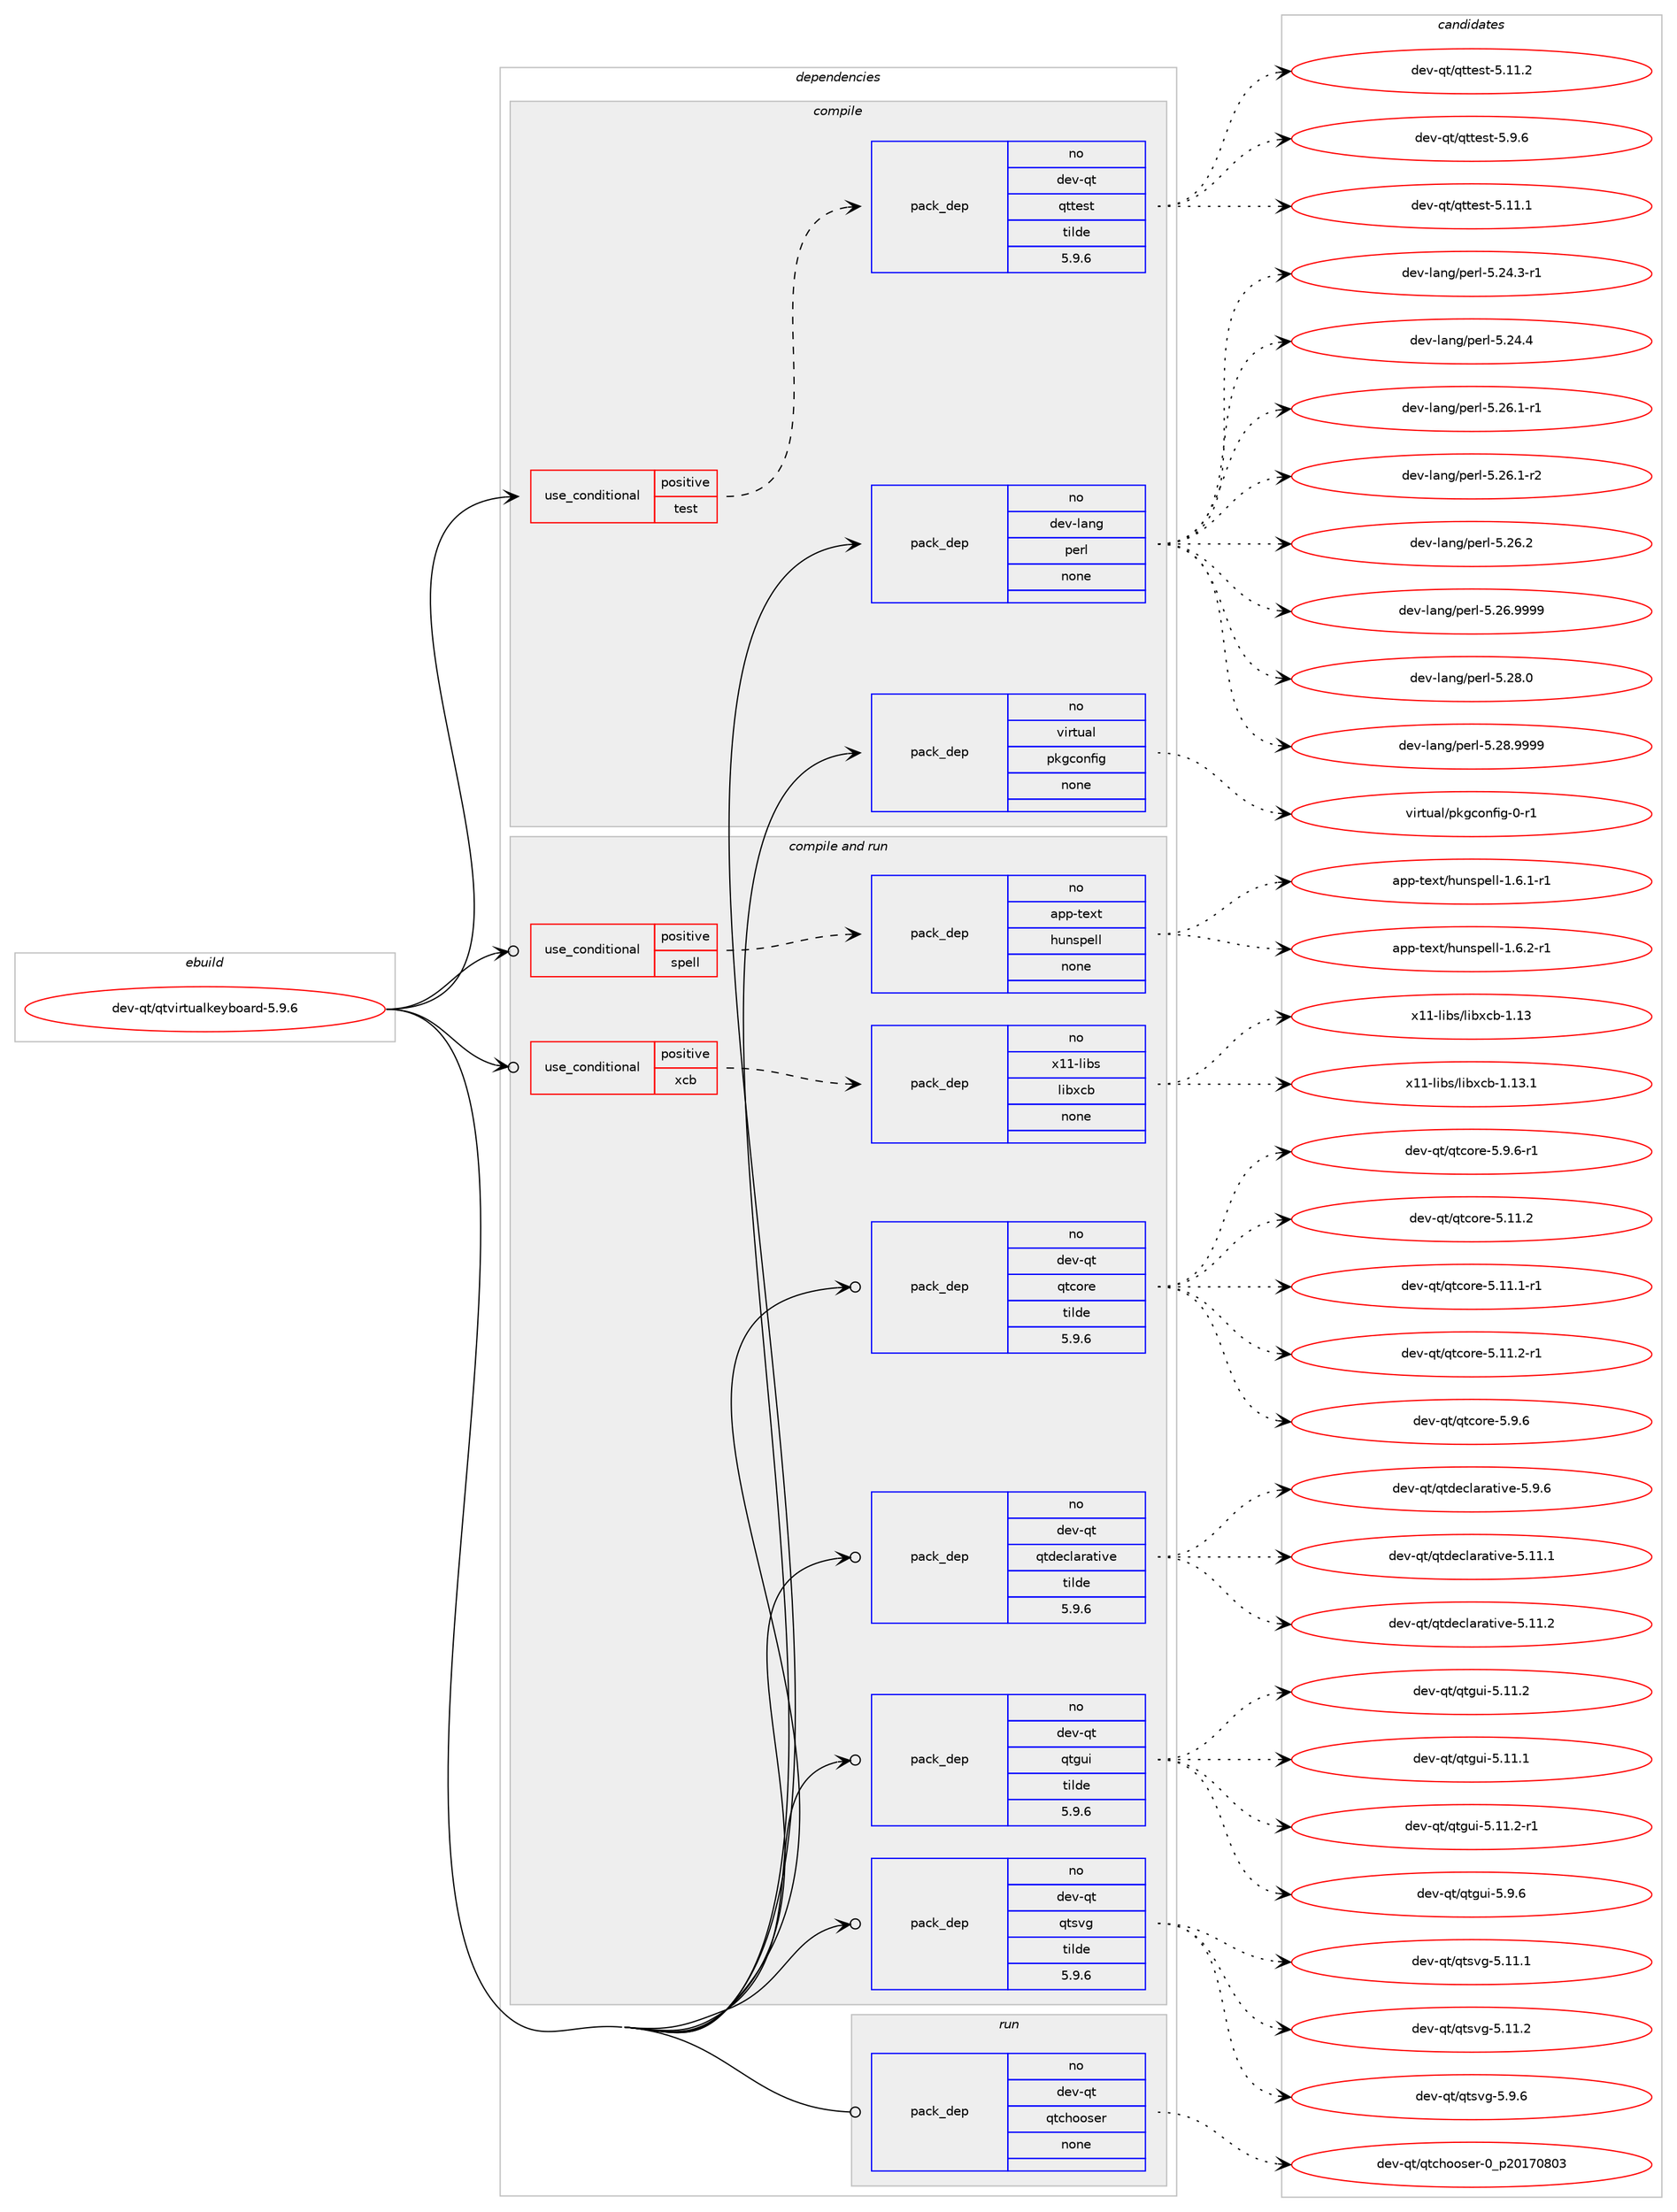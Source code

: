 digraph prolog {

# *************
# Graph options
# *************

newrank=true;
concentrate=true;
compound=true;
graph [rankdir=LR,fontname=Helvetica,fontsize=10,ranksep=1.5];#, ranksep=2.5, nodesep=0.2];
edge  [arrowhead=vee];
node  [fontname=Helvetica,fontsize=10];

# **********
# The ebuild
# **********

subgraph cluster_leftcol {
color=gray;
rank=same;
label=<<i>ebuild</i>>;
id [label="dev-qt/qtvirtualkeyboard-5.9.6", color=red, width=4, href="../dev-qt/qtvirtualkeyboard-5.9.6.svg"];
}

# ****************
# The dependencies
# ****************

subgraph cluster_midcol {
color=gray;
label=<<i>dependencies</i>>;
subgraph cluster_compile {
fillcolor="#eeeeee";
style=filled;
label=<<i>compile</i>>;
subgraph cond665 {
dependency3901 [label=<<TABLE BORDER="0" CELLBORDER="1" CELLSPACING="0" CELLPADDING="4"><TR><TD ROWSPAN="3" CELLPADDING="10">use_conditional</TD></TR><TR><TD>positive</TD></TR><TR><TD>test</TD></TR></TABLE>>, shape=none, color=red];
subgraph pack3123 {
dependency3902 [label=<<TABLE BORDER="0" CELLBORDER="1" CELLSPACING="0" CELLPADDING="4" WIDTH="220"><TR><TD ROWSPAN="6" CELLPADDING="30">pack_dep</TD></TR><TR><TD WIDTH="110">no</TD></TR><TR><TD>dev-qt</TD></TR><TR><TD>qttest</TD></TR><TR><TD>tilde</TD></TR><TR><TD>5.9.6</TD></TR></TABLE>>, shape=none, color=blue];
}
dependency3901:e -> dependency3902:w [weight=20,style="dashed",arrowhead="vee"];
}
id:e -> dependency3901:w [weight=20,style="solid",arrowhead="vee"];
subgraph pack3124 {
dependency3903 [label=<<TABLE BORDER="0" CELLBORDER="1" CELLSPACING="0" CELLPADDING="4" WIDTH="220"><TR><TD ROWSPAN="6" CELLPADDING="30">pack_dep</TD></TR><TR><TD WIDTH="110">no</TD></TR><TR><TD>dev-lang</TD></TR><TR><TD>perl</TD></TR><TR><TD>none</TD></TR><TR><TD></TD></TR></TABLE>>, shape=none, color=blue];
}
id:e -> dependency3903:w [weight=20,style="solid",arrowhead="vee"];
subgraph pack3125 {
dependency3904 [label=<<TABLE BORDER="0" CELLBORDER="1" CELLSPACING="0" CELLPADDING="4" WIDTH="220"><TR><TD ROWSPAN="6" CELLPADDING="30">pack_dep</TD></TR><TR><TD WIDTH="110">no</TD></TR><TR><TD>virtual</TD></TR><TR><TD>pkgconfig</TD></TR><TR><TD>none</TD></TR><TR><TD></TD></TR></TABLE>>, shape=none, color=blue];
}
id:e -> dependency3904:w [weight=20,style="solid",arrowhead="vee"];
}
subgraph cluster_compileandrun {
fillcolor="#eeeeee";
style=filled;
label=<<i>compile and run</i>>;
subgraph cond666 {
dependency3905 [label=<<TABLE BORDER="0" CELLBORDER="1" CELLSPACING="0" CELLPADDING="4"><TR><TD ROWSPAN="3" CELLPADDING="10">use_conditional</TD></TR><TR><TD>positive</TD></TR><TR><TD>spell</TD></TR></TABLE>>, shape=none, color=red];
subgraph pack3126 {
dependency3906 [label=<<TABLE BORDER="0" CELLBORDER="1" CELLSPACING="0" CELLPADDING="4" WIDTH="220"><TR><TD ROWSPAN="6" CELLPADDING="30">pack_dep</TD></TR><TR><TD WIDTH="110">no</TD></TR><TR><TD>app-text</TD></TR><TR><TD>hunspell</TD></TR><TR><TD>none</TD></TR><TR><TD></TD></TR></TABLE>>, shape=none, color=blue];
}
dependency3905:e -> dependency3906:w [weight=20,style="dashed",arrowhead="vee"];
}
id:e -> dependency3905:w [weight=20,style="solid",arrowhead="odotvee"];
subgraph cond667 {
dependency3907 [label=<<TABLE BORDER="0" CELLBORDER="1" CELLSPACING="0" CELLPADDING="4"><TR><TD ROWSPAN="3" CELLPADDING="10">use_conditional</TD></TR><TR><TD>positive</TD></TR><TR><TD>xcb</TD></TR></TABLE>>, shape=none, color=red];
subgraph pack3127 {
dependency3908 [label=<<TABLE BORDER="0" CELLBORDER="1" CELLSPACING="0" CELLPADDING="4" WIDTH="220"><TR><TD ROWSPAN="6" CELLPADDING="30">pack_dep</TD></TR><TR><TD WIDTH="110">no</TD></TR><TR><TD>x11-libs</TD></TR><TR><TD>libxcb</TD></TR><TR><TD>none</TD></TR><TR><TD></TD></TR></TABLE>>, shape=none, color=blue];
}
dependency3907:e -> dependency3908:w [weight=20,style="dashed",arrowhead="vee"];
}
id:e -> dependency3907:w [weight=20,style="solid",arrowhead="odotvee"];
subgraph pack3128 {
dependency3909 [label=<<TABLE BORDER="0" CELLBORDER="1" CELLSPACING="0" CELLPADDING="4" WIDTH="220"><TR><TD ROWSPAN="6" CELLPADDING="30">pack_dep</TD></TR><TR><TD WIDTH="110">no</TD></TR><TR><TD>dev-qt</TD></TR><TR><TD>qtcore</TD></TR><TR><TD>tilde</TD></TR><TR><TD>5.9.6</TD></TR></TABLE>>, shape=none, color=blue];
}
id:e -> dependency3909:w [weight=20,style="solid",arrowhead="odotvee"];
subgraph pack3129 {
dependency3910 [label=<<TABLE BORDER="0" CELLBORDER="1" CELLSPACING="0" CELLPADDING="4" WIDTH="220"><TR><TD ROWSPAN="6" CELLPADDING="30">pack_dep</TD></TR><TR><TD WIDTH="110">no</TD></TR><TR><TD>dev-qt</TD></TR><TR><TD>qtdeclarative</TD></TR><TR><TD>tilde</TD></TR><TR><TD>5.9.6</TD></TR></TABLE>>, shape=none, color=blue];
}
id:e -> dependency3910:w [weight=20,style="solid",arrowhead="odotvee"];
subgraph pack3130 {
dependency3911 [label=<<TABLE BORDER="0" CELLBORDER="1" CELLSPACING="0" CELLPADDING="4" WIDTH="220"><TR><TD ROWSPAN="6" CELLPADDING="30">pack_dep</TD></TR><TR><TD WIDTH="110">no</TD></TR><TR><TD>dev-qt</TD></TR><TR><TD>qtgui</TD></TR><TR><TD>tilde</TD></TR><TR><TD>5.9.6</TD></TR></TABLE>>, shape=none, color=blue];
}
id:e -> dependency3911:w [weight=20,style="solid",arrowhead="odotvee"];
subgraph pack3131 {
dependency3912 [label=<<TABLE BORDER="0" CELLBORDER="1" CELLSPACING="0" CELLPADDING="4" WIDTH="220"><TR><TD ROWSPAN="6" CELLPADDING="30">pack_dep</TD></TR><TR><TD WIDTH="110">no</TD></TR><TR><TD>dev-qt</TD></TR><TR><TD>qtsvg</TD></TR><TR><TD>tilde</TD></TR><TR><TD>5.9.6</TD></TR></TABLE>>, shape=none, color=blue];
}
id:e -> dependency3912:w [weight=20,style="solid",arrowhead="odotvee"];
}
subgraph cluster_run {
fillcolor="#eeeeee";
style=filled;
label=<<i>run</i>>;
subgraph pack3132 {
dependency3913 [label=<<TABLE BORDER="0" CELLBORDER="1" CELLSPACING="0" CELLPADDING="4" WIDTH="220"><TR><TD ROWSPAN="6" CELLPADDING="30">pack_dep</TD></TR><TR><TD WIDTH="110">no</TD></TR><TR><TD>dev-qt</TD></TR><TR><TD>qtchooser</TD></TR><TR><TD>none</TD></TR><TR><TD></TD></TR></TABLE>>, shape=none, color=blue];
}
id:e -> dependency3913:w [weight=20,style="solid",arrowhead="odot"];
}
}

# **************
# The candidates
# **************

subgraph cluster_choices {
rank=same;
color=gray;
label=<<i>candidates</i>>;

subgraph choice3123 {
color=black;
nodesep=1;
choice100101118451131164711311611610111511645534649494649 [label="dev-qt/qttest-5.11.1", color=red, width=4,href="../dev-qt/qttest-5.11.1.svg"];
choice100101118451131164711311611610111511645534649494650 [label="dev-qt/qttest-5.11.2", color=red, width=4,href="../dev-qt/qttest-5.11.2.svg"];
choice1001011184511311647113116116101115116455346574654 [label="dev-qt/qttest-5.9.6", color=red, width=4,href="../dev-qt/qttest-5.9.6.svg"];
dependency3902:e -> choice100101118451131164711311611610111511645534649494649:w [style=dotted,weight="100"];
dependency3902:e -> choice100101118451131164711311611610111511645534649494650:w [style=dotted,weight="100"];
dependency3902:e -> choice1001011184511311647113116116101115116455346574654:w [style=dotted,weight="100"];
}
subgraph choice3124 {
color=black;
nodesep=1;
choice100101118451089711010347112101114108455346505246514511449 [label="dev-lang/perl-5.24.3-r1", color=red, width=4,href="../dev-lang/perl-5.24.3-r1.svg"];
choice10010111845108971101034711210111410845534650524652 [label="dev-lang/perl-5.24.4", color=red, width=4,href="../dev-lang/perl-5.24.4.svg"];
choice100101118451089711010347112101114108455346505446494511449 [label="dev-lang/perl-5.26.1-r1", color=red, width=4,href="../dev-lang/perl-5.26.1-r1.svg"];
choice100101118451089711010347112101114108455346505446494511450 [label="dev-lang/perl-5.26.1-r2", color=red, width=4,href="../dev-lang/perl-5.26.1-r2.svg"];
choice10010111845108971101034711210111410845534650544650 [label="dev-lang/perl-5.26.2", color=red, width=4,href="../dev-lang/perl-5.26.2.svg"];
choice10010111845108971101034711210111410845534650544657575757 [label="dev-lang/perl-5.26.9999", color=red, width=4,href="../dev-lang/perl-5.26.9999.svg"];
choice10010111845108971101034711210111410845534650564648 [label="dev-lang/perl-5.28.0", color=red, width=4,href="../dev-lang/perl-5.28.0.svg"];
choice10010111845108971101034711210111410845534650564657575757 [label="dev-lang/perl-5.28.9999", color=red, width=4,href="../dev-lang/perl-5.28.9999.svg"];
dependency3903:e -> choice100101118451089711010347112101114108455346505246514511449:w [style=dotted,weight="100"];
dependency3903:e -> choice10010111845108971101034711210111410845534650524652:w [style=dotted,weight="100"];
dependency3903:e -> choice100101118451089711010347112101114108455346505446494511449:w [style=dotted,weight="100"];
dependency3903:e -> choice100101118451089711010347112101114108455346505446494511450:w [style=dotted,weight="100"];
dependency3903:e -> choice10010111845108971101034711210111410845534650544650:w [style=dotted,weight="100"];
dependency3903:e -> choice10010111845108971101034711210111410845534650544657575757:w [style=dotted,weight="100"];
dependency3903:e -> choice10010111845108971101034711210111410845534650564648:w [style=dotted,weight="100"];
dependency3903:e -> choice10010111845108971101034711210111410845534650564657575757:w [style=dotted,weight="100"];
}
subgraph choice3125 {
color=black;
nodesep=1;
choice11810511411611797108471121071039911111010210510345484511449 [label="virtual/pkgconfig-0-r1", color=red, width=4,href="../virtual/pkgconfig-0-r1.svg"];
dependency3904:e -> choice11810511411611797108471121071039911111010210510345484511449:w [style=dotted,weight="100"];
}
subgraph choice3126 {
color=black;
nodesep=1;
choice9711211245116101120116471041171101151121011081084549465446494511449 [label="app-text/hunspell-1.6.1-r1", color=red, width=4,href="../app-text/hunspell-1.6.1-r1.svg"];
choice9711211245116101120116471041171101151121011081084549465446504511449 [label="app-text/hunspell-1.6.2-r1", color=red, width=4,href="../app-text/hunspell-1.6.2-r1.svg"];
dependency3906:e -> choice9711211245116101120116471041171101151121011081084549465446494511449:w [style=dotted,weight="100"];
dependency3906:e -> choice9711211245116101120116471041171101151121011081084549465446504511449:w [style=dotted,weight="100"];
}
subgraph choice3127 {
color=black;
nodesep=1;
choice12049494510810598115471081059812099984549464951 [label="x11-libs/libxcb-1.13", color=red, width=4,href="../x11-libs/libxcb-1.13.svg"];
choice120494945108105981154710810598120999845494649514649 [label="x11-libs/libxcb-1.13.1", color=red, width=4,href="../x11-libs/libxcb-1.13.1.svg"];
dependency3908:e -> choice12049494510810598115471081059812099984549464951:w [style=dotted,weight="100"];
dependency3908:e -> choice120494945108105981154710810598120999845494649514649:w [style=dotted,weight="100"];
}
subgraph choice3128 {
color=black;
nodesep=1;
choice10010111845113116471131169911111410145534649494650 [label="dev-qt/qtcore-5.11.2", color=red, width=4,href="../dev-qt/qtcore-5.11.2.svg"];
choice100101118451131164711311699111114101455346494946494511449 [label="dev-qt/qtcore-5.11.1-r1", color=red, width=4,href="../dev-qt/qtcore-5.11.1-r1.svg"];
choice100101118451131164711311699111114101455346494946504511449 [label="dev-qt/qtcore-5.11.2-r1", color=red, width=4,href="../dev-qt/qtcore-5.11.2-r1.svg"];
choice100101118451131164711311699111114101455346574654 [label="dev-qt/qtcore-5.9.6", color=red, width=4,href="../dev-qt/qtcore-5.9.6.svg"];
choice1001011184511311647113116991111141014553465746544511449 [label="dev-qt/qtcore-5.9.6-r1", color=red, width=4,href="../dev-qt/qtcore-5.9.6-r1.svg"];
dependency3909:e -> choice10010111845113116471131169911111410145534649494650:w [style=dotted,weight="100"];
dependency3909:e -> choice100101118451131164711311699111114101455346494946494511449:w [style=dotted,weight="100"];
dependency3909:e -> choice100101118451131164711311699111114101455346494946504511449:w [style=dotted,weight="100"];
dependency3909:e -> choice100101118451131164711311699111114101455346574654:w [style=dotted,weight="100"];
dependency3909:e -> choice1001011184511311647113116991111141014553465746544511449:w [style=dotted,weight="100"];
}
subgraph choice3129 {
color=black;
nodesep=1;
choice100101118451131164711311610010199108971149711610511810145534649494649 [label="dev-qt/qtdeclarative-5.11.1", color=red, width=4,href="../dev-qt/qtdeclarative-5.11.1.svg"];
choice100101118451131164711311610010199108971149711610511810145534649494650 [label="dev-qt/qtdeclarative-5.11.2", color=red, width=4,href="../dev-qt/qtdeclarative-5.11.2.svg"];
choice1001011184511311647113116100101991089711497116105118101455346574654 [label="dev-qt/qtdeclarative-5.9.6", color=red, width=4,href="../dev-qt/qtdeclarative-5.9.6.svg"];
dependency3910:e -> choice100101118451131164711311610010199108971149711610511810145534649494649:w [style=dotted,weight="100"];
dependency3910:e -> choice100101118451131164711311610010199108971149711610511810145534649494650:w [style=dotted,weight="100"];
dependency3910:e -> choice1001011184511311647113116100101991089711497116105118101455346574654:w [style=dotted,weight="100"];
}
subgraph choice3130 {
color=black;
nodesep=1;
choice100101118451131164711311610311710545534649494650 [label="dev-qt/qtgui-5.11.2", color=red, width=4,href="../dev-qt/qtgui-5.11.2.svg"];
choice100101118451131164711311610311710545534649494649 [label="dev-qt/qtgui-5.11.1", color=red, width=4,href="../dev-qt/qtgui-5.11.1.svg"];
choice1001011184511311647113116103117105455346494946504511449 [label="dev-qt/qtgui-5.11.2-r1", color=red, width=4,href="../dev-qt/qtgui-5.11.2-r1.svg"];
choice1001011184511311647113116103117105455346574654 [label="dev-qt/qtgui-5.9.6", color=red, width=4,href="../dev-qt/qtgui-5.9.6.svg"];
dependency3911:e -> choice100101118451131164711311610311710545534649494650:w [style=dotted,weight="100"];
dependency3911:e -> choice100101118451131164711311610311710545534649494649:w [style=dotted,weight="100"];
dependency3911:e -> choice1001011184511311647113116103117105455346494946504511449:w [style=dotted,weight="100"];
dependency3911:e -> choice1001011184511311647113116103117105455346574654:w [style=dotted,weight="100"];
}
subgraph choice3131 {
color=black;
nodesep=1;
choice100101118451131164711311611511810345534649494649 [label="dev-qt/qtsvg-5.11.1", color=red, width=4,href="../dev-qt/qtsvg-5.11.1.svg"];
choice100101118451131164711311611511810345534649494650 [label="dev-qt/qtsvg-5.11.2", color=red, width=4,href="../dev-qt/qtsvg-5.11.2.svg"];
choice1001011184511311647113116115118103455346574654 [label="dev-qt/qtsvg-5.9.6", color=red, width=4,href="../dev-qt/qtsvg-5.9.6.svg"];
dependency3912:e -> choice100101118451131164711311611511810345534649494649:w [style=dotted,weight="100"];
dependency3912:e -> choice100101118451131164711311611511810345534649494650:w [style=dotted,weight="100"];
dependency3912:e -> choice1001011184511311647113116115118103455346574654:w [style=dotted,weight="100"];
}
subgraph choice3132 {
color=black;
nodesep=1;
choice1001011184511311647113116991041111111151011144548951125048495548564851 [label="dev-qt/qtchooser-0_p20170803", color=red, width=4,href="../dev-qt/qtchooser-0_p20170803.svg"];
dependency3913:e -> choice1001011184511311647113116991041111111151011144548951125048495548564851:w [style=dotted,weight="100"];
}
}

}
